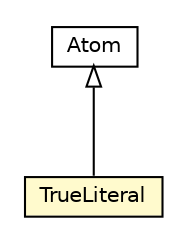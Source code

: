 #!/usr/local/bin/dot
#
# Class diagram 
# Generated by UMLGraph version R5_6 (http://www.umlgraph.org/)
#

digraph G {
	edge [fontname="Helvetica",fontsize=10,labelfontname="Helvetica",labelfontsize=10];
	node [fontname="Helvetica",fontsize=10,shape=plaintext];
	nodesep=0.25;
	ranksep=0.5;
	// jason.asSyntax.Literal.TrueLiteral
	c41763 [label=<<table title="jason.asSyntax.Literal.TrueLiteral" border="0" cellborder="1" cellspacing="0" cellpadding="2" port="p" bgcolor="lemonChiffon" href="./Literal.TrueLiteral.html">
		<tr><td><table border="0" cellspacing="0" cellpadding="1">
<tr><td align="center" balign="center"> TrueLiteral </td></tr>
		</table></td></tr>
		</table>>, URL="./Literal.TrueLiteral.html", fontname="Helvetica", fontcolor="black", fontsize=10.0];
	// jason.asSyntax.Atom
	c41775 [label=<<table title="jason.asSyntax.Atom" border="0" cellborder="1" cellspacing="0" cellpadding="2" port="p" href="./Atom.html">
		<tr><td><table border="0" cellspacing="0" cellpadding="1">
<tr><td align="center" balign="center"> Atom </td></tr>
		</table></td></tr>
		</table>>, URL="./Atom.html", fontname="Helvetica", fontcolor="black", fontsize=10.0];
	//jason.asSyntax.Literal.TrueLiteral extends jason.asSyntax.Atom
	c41775:p -> c41763:p [dir=back,arrowtail=empty];
}


